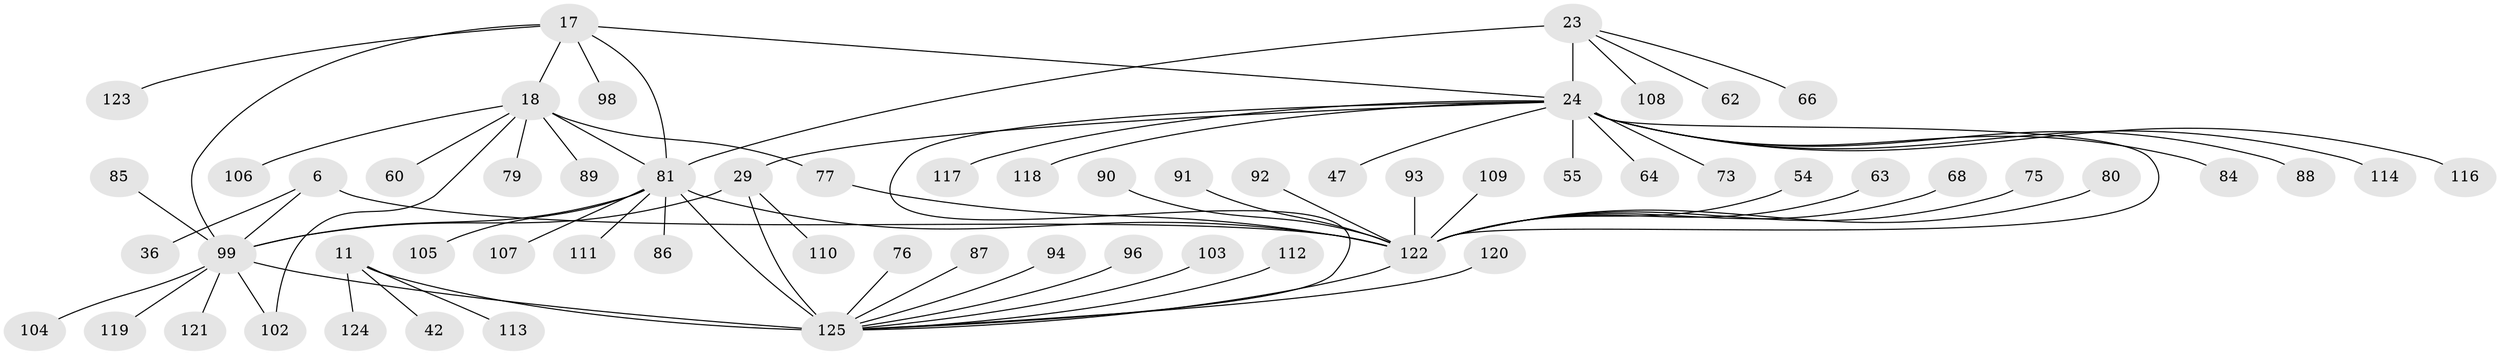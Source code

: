 // original degree distribution, {11: 0.016, 6: 0.032, 8: 0.032, 10: 0.032, 12: 0.008, 9: 0.04, 13: 0.016, 7: 0.056, 5: 0.008, 3: 0.048, 1: 0.584, 2: 0.128}
// Generated by graph-tools (version 1.1) at 2025/56/03/09/25 04:56:07]
// undirected, 62 vertices, 73 edges
graph export_dot {
graph [start="1"]
  node [color=gray90,style=filled];
  6 [super="+2"];
  11 [super="+10"];
  17 [super="+16"];
  18 [super="+15"];
  23 [super="+22"];
  24 [super="+20+19"];
  29 [super="+26"];
  36;
  42;
  47;
  54;
  55;
  60;
  62;
  63;
  64;
  66 [super="+39"];
  68;
  73;
  75;
  76;
  77;
  79;
  80 [super="+38"];
  81 [super="+69+57"];
  84;
  85;
  86;
  87;
  88;
  89;
  90;
  91;
  92;
  93;
  94;
  96 [super="+70"];
  98 [super="+74+83"];
  99 [super="+72"];
  102 [super="+49"];
  103;
  104;
  105;
  106;
  107;
  108;
  109 [super="+78"];
  110;
  111;
  112 [super="+101"];
  113;
  114 [super="+67"];
  116;
  117;
  118;
  119;
  120 [super="+56"];
  121;
  122 [super="+32+100+5+4+45+48+50+51+53"];
  123;
  124 [super="+95"];
  125 [super="+97+115+65+71"];
  6 -- 36;
  6 -- 122 [weight=8];
  6 -- 99;
  11 -- 42;
  11 -- 113;
  11 -- 124;
  11 -- 125 [weight=8];
  17 -- 18 [weight=4];
  17 -- 123;
  17 -- 24;
  17 -- 98;
  17 -- 81 [weight=4];
  17 -- 99;
  18 -- 77;
  18 -- 79;
  18 -- 89;
  18 -- 106;
  18 -- 60;
  18 -- 102;
  18 -- 81 [weight=4];
  23 -- 24 [weight=9];
  23 -- 108;
  23 -- 62;
  23 -- 66;
  23 -- 81;
  24 -- 84;
  24 -- 47;
  24 -- 117;
  24 -- 88;
  24 -- 29;
  24 -- 122 [weight=2];
  24 -- 114;
  24 -- 64;
  24 -- 73;
  24 -- 116;
  24 -- 55;
  24 -- 118;
  24 -- 125 [weight=2];
  29 -- 110;
  29 -- 125;
  29 -- 99 [weight=8];
  54 -- 122;
  63 -- 122;
  68 -- 122;
  75 -- 122;
  76 -- 125;
  77 -- 122;
  80 -- 122;
  81 -- 105;
  81 -- 107;
  81 -- 111;
  81 -- 86;
  81 -- 122 [weight=2];
  81 -- 125;
  81 -- 99;
  85 -- 99;
  87 -- 125;
  90 -- 122;
  91 -- 122;
  92 -- 122;
  93 -- 122;
  94 -- 125;
  96 -- 125;
  99 -- 102;
  99 -- 104;
  99 -- 125;
  99 -- 119;
  99 -- 121;
  103 -- 125;
  109 -- 122;
  112 -- 125;
  120 -- 125;
  122 -- 125 [weight=2];
}

